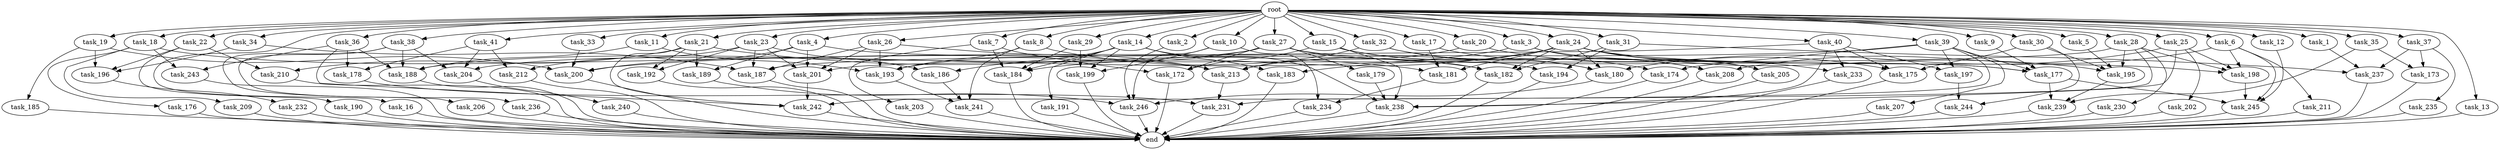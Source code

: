 digraph G {
  task_12 [size="2.048000"];
  task_199 [size="2370821947.392000"];
  task_36 [size="2.048000"];
  task_19 [size="2.048000"];
  task_180 [size="2920577761.280000"];
  task_196 [size="2147483648.000000"];
  root [size="0.000000"];
  task_10 [size="2.048000"];
  task_18 [size="2.048000"];
  task_189 [size="1683627180.032000"];
  task_183 [size="1941325217.792000"];
  task_4 [size="2.048000"];
  task_33 [size="2.048000"];
  task_235 [size="1099511627.776000"];
  task_234 [size="704374636.544000"];
  task_22 [size="2.048000"];
  task_205 [size="2491081031.680000"];
  task_15 [size="2.048000"];
  task_5 [size="2.048000"];
  end [size="0.000000"];
  task_206 [size="618475290.624000"];
  task_246 [size="2078764171.264000"];
  task_14 [size="2.048000"];
  task_244 [size="1460288880.640000"];
  task_38 [size="2.048000"];
  task_241 [size="1271310319.616000"];
  task_16 [size="2.048000"];
  task_7 [size="2.048000"];
  task_242 [size="2181843386.368000"];
  task_27 [size="2.048000"];
  task_203 [size="274877906.944000"];
  task_211 [size="1391569403.904000"];
  task_26 [size="2.048000"];
  task_177 [size="3659312136.192000"];
  task_239 [size="1649267441.664000"];
  task_209 [size="1717986918.400000"];
  task_193 [size="3092376453.120000"];
  task_176 [size="1717986918.400000"];
  task_30 [size="2.048000"];
  task_245 [size="4776003633.152000"];
  task_172 [size="1649267441.664000"];
  task_213 [size="3813930958.848000"];
  task_200 [size="2181843386.368000"];
  task_197 [size="687194767.360000"];
  task_179 [size="1099511627.776000"];
  task_182 [size="3470333575.168000"];
  task_192 [size="910533066.752000"];
  task_204 [size="2559800508.416000"];
  task_231 [size="3728031612.928000"];
  task_201 [size="3728031612.928000"];
  task_17 [size="2.048000"];
  task_31 [size="2.048000"];
  task_194 [size="704374636.544000"];
  task_2 [size="2.048000"];
  task_41 [size="2.048000"];
  task_237 [size="3246995275.776000"];
  task_35 [size="2.048000"];
  task_3 [size="2.048000"];
  task_187 [size="2405181685.760000"];
  task_40 [size="2.048000"];
  task_230 [size="1717986918.400000"];
  task_181 [size="2559800508.416000"];
  task_232 [size="1717986918.400000"];
  task_184 [size="3315714752.512000"];
  task_8 [size="2.048000"];
  task_191 [size="841813590.016000"];
  task_212 [size="910533066.752000"];
  task_173 [size="1374389534.720000"];
  task_198 [size="5600637353.984000"];
  task_21 [size="2.048000"];
  task_28 [size="2.048000"];
  task_175 [size="2078764171.264000"];
  task_233 [size="1717986918.400000"];
  task_23 [size="2.048000"];
  task_190 [size="1099511627.776000"];
  task_25 [size="2.048000"];
  task_6 [size="2.048000"];
  task_207 [size="68719476.736000"];
  task_32 [size="2.048000"];
  task_39 [size="2.048000"];
  task_20 [size="2.048000"];
  task_243 [size="2559800508.416000"];
  task_238 [size="4226247819.264000"];
  task_9 [size="2.048000"];
  task_37 [size="2.048000"];
  task_236 [size="618475290.624000"];
  task_1 [size="2.048000"];
  task_188 [size="3470333575.168000"];
  task_195 [size="3590592659.456000"];
  task_185 [size="429496729.600000"];
  task_186 [size="910533066.752000"];
  task_34 [size="2.048000"];
  task_240 [size="68719476.736000"];
  task_202 [size="1391569403.904000"];
  task_29 [size="2.048000"];
  task_174 [size="343597383.680000"];
  task_178 [size="1683627180.032000"];
  task_13 [size="2.048000"];
  task_24 [size="2.048000"];
  task_208 [size="2164663517.184000"];
  task_11 [size="2.048000"];
  task_210 [size="1941325217.792000"];

  task_12 -> task_245 [size="838860800.000000"];
  task_199 -> end [size="1.000000"];
  task_36 -> task_178 [size="411041792.000000"];
  task_36 -> task_243 [size="411041792.000000"];
  task_36 -> task_242 [size="411041792.000000"];
  task_36 -> task_188 [size="411041792.000000"];
  task_19 -> task_196 [size="209715200.000000"];
  task_19 -> task_185 [size="209715200.000000"];
  task_19 -> task_200 [size="209715200.000000"];
  task_180 -> task_246 [size="134217728.000000"];
  task_196 -> task_232 [size="838860800.000000"];
  root -> task_12 [size="1.000000"];
  root -> task_35 [size="1.000000"];
  root -> task_14 [size="1.000000"];
  root -> task_36 [size="1.000000"];
  root -> task_37 [size="1.000000"];
  root -> task_6 [size="1.000000"];
  root -> task_32 [size="1.000000"];
  root -> task_38 [size="1.000000"];
  root -> task_19 [size="1.000000"];
  root -> task_13 [size="1.000000"];
  root -> task_20 [size="1.000000"];
  root -> task_16 [size="1.000000"];
  root -> task_9 [size="1.000000"];
  root -> task_31 [size="1.000000"];
  root -> task_10 [size="1.000000"];
  root -> task_1 [size="1.000000"];
  root -> task_18 [size="1.000000"];
  root -> task_5 [size="1.000000"];
  root -> task_2 [size="1.000000"];
  root -> task_4 [size="1.000000"];
  root -> task_27 [size="1.000000"];
  root -> task_41 [size="1.000000"];
  root -> task_11 [size="1.000000"];
  root -> task_23 [size="1.000000"];
  root -> task_3 [size="1.000000"];
  root -> task_26 [size="1.000000"];
  root -> task_7 [size="1.000000"];
  root -> task_40 [size="1.000000"];
  root -> task_34 [size="1.000000"];
  root -> task_17 [size="1.000000"];
  root -> task_33 [size="1.000000"];
  root -> task_15 [size="1.000000"];
  root -> task_22 [size="1.000000"];
  root -> task_29 [size="1.000000"];
  root -> task_8 [size="1.000000"];
  root -> task_30 [size="1.000000"];
  root -> task_39 [size="1.000000"];
  root -> task_25 [size="1.000000"];
  root -> task_24 [size="1.000000"];
  root -> task_21 [size="1.000000"];
  root -> task_28 [size="1.000000"];
  task_10 -> task_234 [size="209715200.000000"];
  task_10 -> task_246 [size="209715200.000000"];
  task_10 -> task_199 [size="209715200.000000"];
  task_18 -> task_213 [size="838860800.000000"];
  task_18 -> task_243 [size="838860800.000000"];
  task_18 -> task_176 [size="838860800.000000"];
  task_18 -> task_209 [size="838860800.000000"];
  task_189 -> task_246 [size="134217728.000000"];
  task_183 -> end [size="1.000000"];
  task_4 -> task_201 [size="411041792.000000"];
  task_4 -> task_182 [size="411041792.000000"];
  task_4 -> task_189 [size="411041792.000000"];
  task_4 -> task_200 [size="411041792.000000"];
  task_33 -> task_200 [size="411041792.000000"];
  task_235 -> end [size="1.000000"];
  task_234 -> end [size="1.000000"];
  task_22 -> task_190 [size="536870912.000000"];
  task_22 -> task_196 [size="536870912.000000"];
  task_22 -> task_210 [size="536870912.000000"];
  task_205 -> end [size="1.000000"];
  task_15 -> task_180 [size="134217728.000000"];
  task_15 -> task_172 [size="134217728.000000"];
  task_15 -> task_238 [size="134217728.000000"];
  task_15 -> task_174 [size="134217728.000000"];
  task_5 -> task_195 [size="75497472.000000"];
  task_206 -> end [size="1.000000"];
  task_246 -> end [size="1.000000"];
  task_14 -> task_183 [size="411041792.000000"];
  task_14 -> task_184 [size="411041792.000000"];
  task_14 -> task_238 [size="411041792.000000"];
  task_14 -> task_199 [size="411041792.000000"];
  task_14 -> task_186 [size="411041792.000000"];
  task_14 -> task_191 [size="411041792.000000"];
  task_244 -> end [size="1.000000"];
  task_38 -> task_236 [size="301989888.000000"];
  task_38 -> task_206 [size="301989888.000000"];
  task_38 -> task_204 [size="301989888.000000"];
  task_38 -> task_188 [size="301989888.000000"];
  task_241 -> end [size="1.000000"];
  task_16 -> end [size="1.000000"];
  task_7 -> task_172 [size="134217728.000000"];
  task_7 -> task_184 [size="134217728.000000"];
  task_7 -> task_203 [size="134217728.000000"];
  task_242 -> end [size="1.000000"];
  task_27 -> task_182 [size="536870912.000000"];
  task_27 -> task_179 [size="536870912.000000"];
  task_27 -> task_177 [size="536870912.000000"];
  task_27 -> task_172 [size="536870912.000000"];
  task_27 -> task_204 [size="536870912.000000"];
  task_27 -> task_193 [size="536870912.000000"];
  task_203 -> end [size="1.000000"];
  task_211 -> end [size="1.000000"];
  task_26 -> task_187 [size="536870912.000000"];
  task_26 -> task_201 [size="536870912.000000"];
  task_26 -> task_213 [size="536870912.000000"];
  task_26 -> task_193 [size="536870912.000000"];
  task_177 -> task_245 [size="134217728.000000"];
  task_177 -> task_239 [size="134217728.000000"];
  task_239 -> end [size="1.000000"];
  task_209 -> end [size="1.000000"];
  task_193 -> task_241 [size="75497472.000000"];
  task_176 -> end [size="1.000000"];
  task_30 -> task_175 [size="301989888.000000"];
  task_30 -> task_244 [size="301989888.000000"];
  task_30 -> task_195 [size="301989888.000000"];
  task_245 -> end [size="1.000000"];
  task_172 -> end [size="1.000000"];
  task_213 -> task_231 [size="301989888.000000"];
  task_200 -> end [size="1.000000"];
  task_197 -> task_244 [size="411041792.000000"];
  task_179 -> task_238 [size="536870912.000000"];
  task_182 -> end [size="1.000000"];
  task_192 -> end [size="1.000000"];
  task_204 -> task_240 [size="33554432.000000"];
  task_231 -> end [size="1.000000"];
  task_201 -> task_242 [size="209715200.000000"];
  task_17 -> task_208 [size="301989888.000000"];
  task_17 -> task_181 [size="301989888.000000"];
  task_31 -> task_182 [size="209715200.000000"];
  task_31 -> task_194 [size="209715200.000000"];
  task_31 -> task_237 [size="209715200.000000"];
  task_194 -> end [size="1.000000"];
  task_2 -> task_246 [size="536870912.000000"];
  task_41 -> task_204 [size="411041792.000000"];
  task_41 -> task_212 [size="411041792.000000"];
  task_41 -> task_178 [size="411041792.000000"];
  task_237 -> end [size="1.000000"];
  task_35 -> task_239 [size="134217728.000000"];
  task_35 -> task_173 [size="134217728.000000"];
  task_3 -> task_205 [size="679477248.000000"];
  task_3 -> task_177 [size="679477248.000000"];
  task_3 -> task_188 [size="679477248.000000"];
  task_187 -> end [size="1.000000"];
  task_40 -> task_187 [size="301989888.000000"];
  task_40 -> task_175 [size="301989888.000000"];
  task_40 -> task_238 [size="301989888.000000"];
  task_40 -> task_197 [size="301989888.000000"];
  task_40 -> task_233 [size="301989888.000000"];
  task_230 -> end [size="1.000000"];
  task_181 -> task_234 [size="134217728.000000"];
  task_232 -> end [size="1.000000"];
  task_184 -> end [size="1.000000"];
  task_8 -> task_241 [size="134217728.000000"];
  task_8 -> task_194 [size="134217728.000000"];
  task_8 -> task_193 [size="134217728.000000"];
  task_191 -> end [size="1.000000"];
  task_212 -> end [size="1.000000"];
  task_173 -> end [size="1.000000"];
  task_198 -> task_245 [size="679477248.000000"];
  task_21 -> task_192 [size="411041792.000000"];
  task_21 -> task_210 [size="411041792.000000"];
  task_21 -> task_242 [size="411041792.000000"];
  task_21 -> task_189 [size="411041792.000000"];
  task_21 -> task_181 [size="411041792.000000"];
  task_28 -> task_201 [size="838860800.000000"];
  task_28 -> task_195 [size="838860800.000000"];
  task_28 -> task_230 [size="838860800.000000"];
  task_28 -> task_198 [size="838860800.000000"];
  task_28 -> task_231 [size="838860800.000000"];
  task_175 -> end [size="1.000000"];
  task_233 -> end [size="1.000000"];
  task_23 -> task_187 [size="33554432.000000"];
  task_23 -> task_201 [size="33554432.000000"];
  task_23 -> task_192 [size="33554432.000000"];
  task_23 -> task_186 [size="33554432.000000"];
  task_23 -> task_212 [size="33554432.000000"];
  task_190 -> end [size="1.000000"];
  task_25 -> task_180 [size="679477248.000000"];
  task_25 -> task_202 [size="679477248.000000"];
  task_25 -> task_198 [size="679477248.000000"];
  task_25 -> task_238 [size="679477248.000000"];
  task_6 -> task_245 [size="679477248.000000"];
  task_6 -> task_198 [size="679477248.000000"];
  task_6 -> task_208 [size="679477248.000000"];
  task_6 -> task_211 [size="679477248.000000"];
  task_207 -> end [size="1.000000"];
  task_32 -> task_180 [size="75497472.000000"];
  task_32 -> task_213 [size="75497472.000000"];
  task_32 -> task_208 [size="75497472.000000"];
  task_39 -> task_197 [size="33554432.000000"];
  task_39 -> task_207 [size="33554432.000000"];
  task_39 -> task_200 [size="33554432.000000"];
  task_39 -> task_177 [size="33554432.000000"];
  task_39 -> task_242 [size="33554432.000000"];
  task_39 -> task_174 [size="33554432.000000"];
  task_20 -> task_175 [size="411041792.000000"];
  task_20 -> task_213 [size="411041792.000000"];
  task_243 -> end [size="1.000000"];
  task_238 -> end [size="1.000000"];
  task_9 -> task_177 [size="536870912.000000"];
  task_37 -> task_235 [size="536870912.000000"];
  task_37 -> task_173 [size="536870912.000000"];
  task_37 -> task_237 [size="536870912.000000"];
  task_236 -> end [size="1.000000"];
  task_1 -> task_237 [size="838860800.000000"];
  task_188 -> end [size="1.000000"];
  task_195 -> task_239 [size="536870912.000000"];
  task_185 -> end [size="1.000000"];
  task_186 -> task_241 [size="411041792.000000"];
  task_34 -> task_187 [size="301989888.000000"];
  task_34 -> task_196 [size="301989888.000000"];
  task_240 -> end [size="1.000000"];
  task_202 -> end [size="1.000000"];
  task_29 -> task_184 [size="536870912.000000"];
  task_29 -> task_199 [size="536870912.000000"];
  task_174 -> end [size="1.000000"];
  task_178 -> task_231 [size="679477248.000000"];
  task_13 -> end [size="1.000000"];
  task_24 -> task_183 [size="536870912.000000"];
  task_24 -> task_182 [size="536870912.000000"];
  task_24 -> task_184 [size="536870912.000000"];
  task_24 -> task_195 [size="536870912.000000"];
  task_24 -> task_233 [size="536870912.000000"];
  task_24 -> task_205 [size="536870912.000000"];
  task_24 -> task_198 [size="536870912.000000"];
  task_24 -> task_180 [size="536870912.000000"];
  task_24 -> task_181 [size="536870912.000000"];
  task_208 -> end [size="1.000000"];
  task_11 -> task_188 [size="301989888.000000"];
  task_11 -> task_193 [size="301989888.000000"];
  task_210 -> end [size="1.000000"];
}
